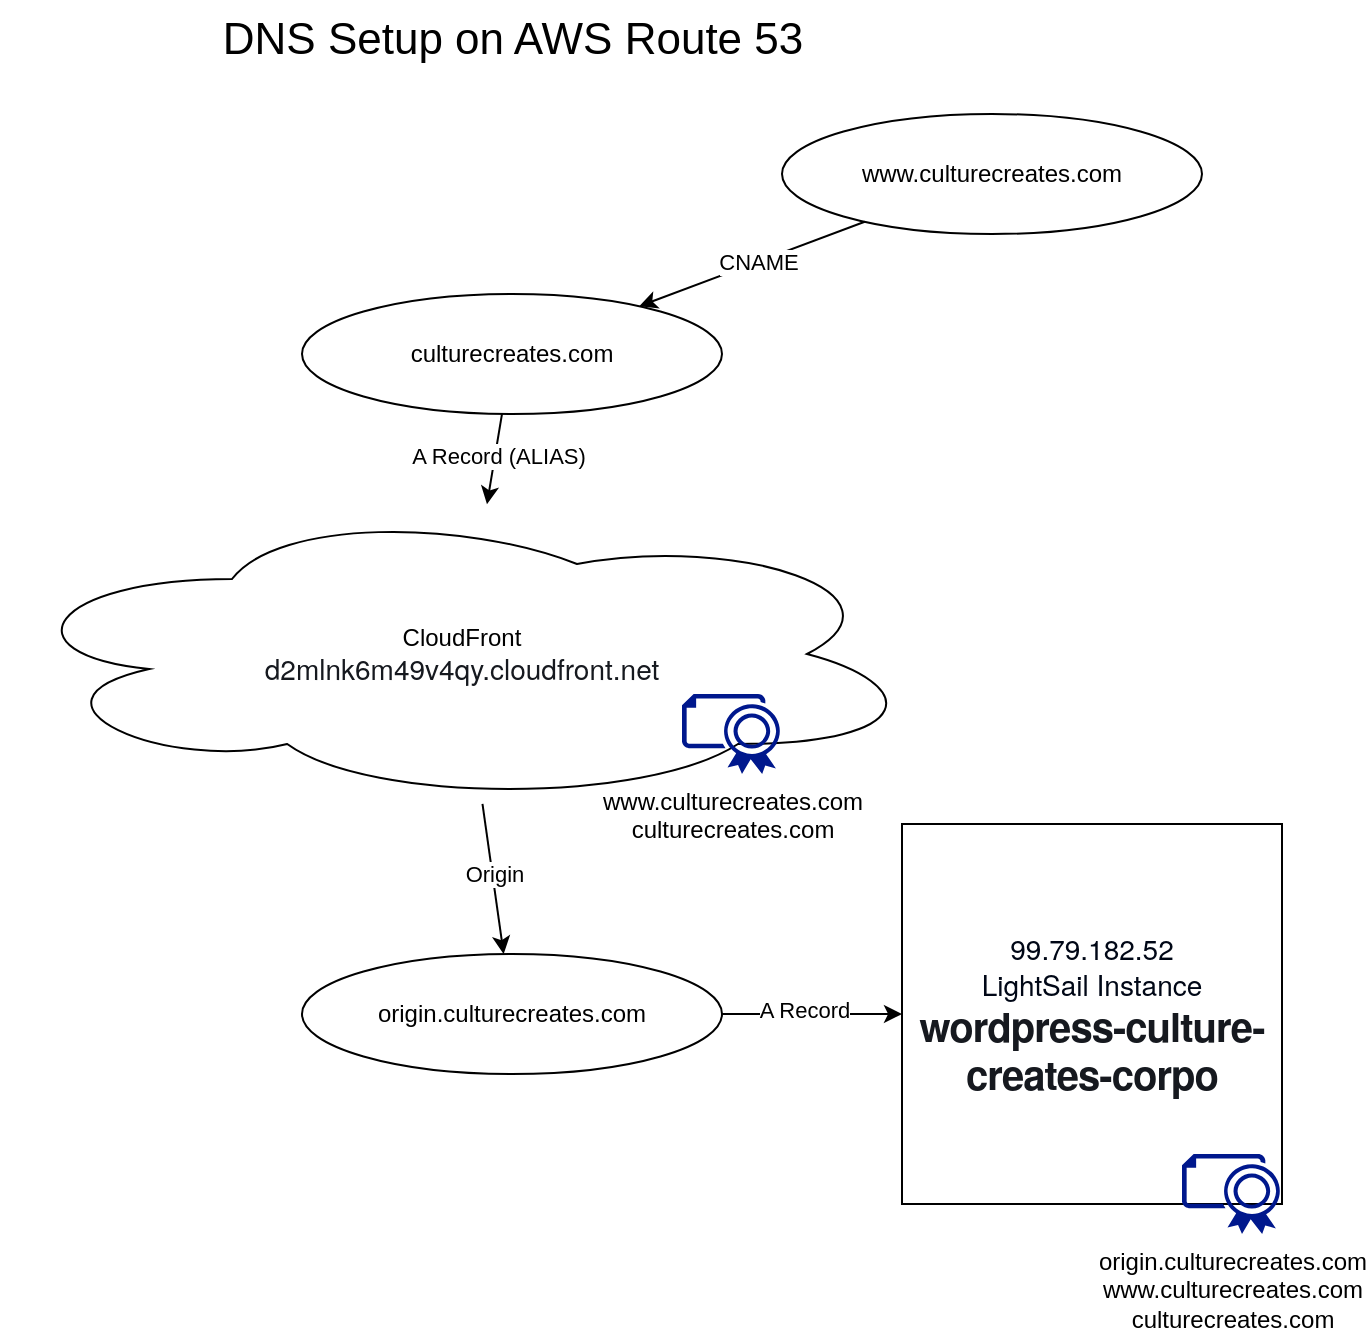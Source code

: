 <mxfile version="24.4.3" type="github">
  <diagram name="Page-1" id="66U-YrVXCCfPf5cJQVHg">
    <mxGraphModel dx="952" dy="699" grid="1" gridSize="10" guides="1" tooltips="1" connect="1" arrows="1" fold="1" page="1" pageScale="1" pageWidth="850" pageHeight="1100" background="none" math="0" shadow="0">
      <root>
        <mxCell id="0" />
        <mxCell id="1" parent="0" />
        <mxCell id="Y1XdUBZsQn69NxMOFHps-1" value="&lt;span style=&quot;text-align: start; caret-color: rgb(0, 7, 22); color: rgb(0, 7, 22); font-family: &amp;quot;Amazon Ember&amp;quot;, &amp;quot;Helvetica Neue&amp;quot;, Roboto, Arial, sans-serif; font-size: 14px; background-color: rgb(255, 255, 255);&quot;&gt;99.79.182.52&lt;/span&gt;&lt;br&gt;&lt;div&gt;&lt;span style=&quot;text-align: start; caret-color: rgb(0, 7, 22); color: rgb(0, 7, 22); font-family: &amp;quot;Amazon Ember&amp;quot;, &amp;quot;Helvetica Neue&amp;quot;, Roboto, Arial, sans-serif; font-size: 14px; background-color: rgb(255, 255, 255);&quot;&gt;LightSail Instance&lt;/span&gt;&lt;/div&gt;&lt;div&gt;&lt;span style=&quot;text-align: start; caret-color: rgb(22, 25, 31); color: rgb(22, 25, 31); font-family: &amp;quot;Amazon Ember&amp;quot;, &amp;quot;Helvetica Neue&amp;quot;, Roboto, Arial, sans-serif; font-weight: 700; letter-spacing: -0.48px; background-color: rgb(255, 255, 255);&quot;&gt;&lt;font style=&quot;font-size: 20px;&quot;&gt;wordpress-culture-creates-corpo&lt;/font&gt;&lt;/span&gt;&lt;span style=&quot;text-align: start; caret-color: rgb(0, 7, 22); color: rgb(0, 7, 22); font-family: &amp;quot;Amazon Ember&amp;quot;, &amp;quot;Helvetica Neue&amp;quot;, Roboto, Arial, sans-serif; font-size: 14px; background-color: rgb(255, 255, 255);&quot;&gt;&lt;br&gt;&lt;/span&gt;&lt;/div&gt;" style="whiteSpace=wrap;html=1;aspect=fixed;" vertex="1" parent="1">
          <mxGeometry x="530" y="435" width="190" height="190" as="geometry" />
        </mxCell>
        <mxCell id="Y1XdUBZsQn69NxMOFHps-2" value="" style="endArrow=classic;html=1;rounded=0;" edge="1" parent="1" source="Y1XdUBZsQn69NxMOFHps-17" target="Y1XdUBZsQn69NxMOFHps-1">
          <mxGeometry width="50" height="50" relative="1" as="geometry">
            <mxPoint x="330" y="260" as="sourcePoint" />
            <mxPoint x="440" y="250" as="targetPoint" />
          </mxGeometry>
        </mxCell>
        <mxCell id="Y1XdUBZsQn69NxMOFHps-16" value="A Record" style="edgeLabel;html=1;align=center;verticalAlign=middle;resizable=0;points=[];" vertex="1" connectable="0" parent="Y1XdUBZsQn69NxMOFHps-2">
          <mxGeometry x="-0.072" y="2" relative="1" as="geometry">
            <mxPoint x="-1" as="offset" />
          </mxGeometry>
        </mxCell>
        <mxCell id="Y1XdUBZsQn69NxMOFHps-3" value="CloudFront&lt;div&gt;&lt;span style=&quot;text-align: start; caret-color: rgb(22, 25, 31); color: rgb(22, 25, 31); font-family: &amp;quot;Amazon Ember&amp;quot;, &amp;quot;Helvetica Neue&amp;quot;, Roboto, Arial, sans-serif; font-size: 14px; background-color: rgb(255, 255, 255);&quot;&gt;d2mlnk6m49v4qy.cloudfront.net&lt;/span&gt;&lt;br&gt;&lt;/div&gt;" style="ellipse;shape=cloud;whiteSpace=wrap;html=1;" vertex="1" parent="1">
          <mxGeometry x="80" y="275" width="460" height="150" as="geometry" />
        </mxCell>
        <mxCell id="Y1XdUBZsQn69NxMOFHps-5" value="www.culturecreates.com" style="ellipse;whiteSpace=wrap;html=1;" vertex="1" parent="1">
          <mxGeometry x="470" y="80" width="210" height="60" as="geometry" />
        </mxCell>
        <mxCell id="Y1XdUBZsQn69NxMOFHps-6" value="culturecreates.com" style="ellipse;whiteSpace=wrap;html=1;" vertex="1" parent="1">
          <mxGeometry x="230" y="170" width="210" height="60" as="geometry" />
        </mxCell>
        <mxCell id="Y1XdUBZsQn69NxMOFHps-11" value="" style="endArrow=classic;html=1;rounded=0;" edge="1" parent="1" source="Y1XdUBZsQn69NxMOFHps-5" target="Y1XdUBZsQn69NxMOFHps-6">
          <mxGeometry width="50" height="50" relative="1" as="geometry">
            <mxPoint x="280" y="140" as="sourcePoint" />
            <mxPoint x="330" y="90" as="targetPoint" />
          </mxGeometry>
        </mxCell>
        <mxCell id="Y1XdUBZsQn69NxMOFHps-14" value="CNAME" style="edgeLabel;html=1;align=center;verticalAlign=middle;resizable=0;points=[];" vertex="1" connectable="0" parent="Y1XdUBZsQn69NxMOFHps-11">
          <mxGeometry x="-0.049" relative="1" as="geometry">
            <mxPoint as="offset" />
          </mxGeometry>
        </mxCell>
        <mxCell id="Y1XdUBZsQn69NxMOFHps-12" value="" style="endArrow=classic;html=1;rounded=0;" edge="1" parent="1" source="Y1XdUBZsQn69NxMOFHps-6" target="Y1XdUBZsQn69NxMOFHps-3">
          <mxGeometry width="50" height="50" relative="1" as="geometry">
            <mxPoint x="500" y="370" as="sourcePoint" />
            <mxPoint x="550" y="320" as="targetPoint" />
          </mxGeometry>
        </mxCell>
        <mxCell id="Y1XdUBZsQn69NxMOFHps-15" value="A Record (ALIAS)" style="edgeLabel;html=1;align=center;verticalAlign=middle;resizable=0;points=[];" vertex="1" connectable="0" parent="Y1XdUBZsQn69NxMOFHps-12">
          <mxGeometry x="-0.074" y="1" relative="1" as="geometry">
            <mxPoint as="offset" />
          </mxGeometry>
        </mxCell>
        <mxCell id="Y1XdUBZsQn69NxMOFHps-17" value="origin.culturecreates.com" style="ellipse;whiteSpace=wrap;html=1;" vertex="1" parent="1">
          <mxGeometry x="230" y="500" width="210" height="60" as="geometry" />
        </mxCell>
        <mxCell id="Y1XdUBZsQn69NxMOFHps-18" value="" style="endArrow=classic;html=1;rounded=0;" edge="1" parent="1" source="Y1XdUBZsQn69NxMOFHps-3" target="Y1XdUBZsQn69NxMOFHps-17">
          <mxGeometry width="50" height="50" relative="1" as="geometry">
            <mxPoint x="220" y="440" as="sourcePoint" />
            <mxPoint x="220" y="495" as="targetPoint" />
          </mxGeometry>
        </mxCell>
        <mxCell id="Y1XdUBZsQn69NxMOFHps-19" value="Origin" style="edgeLabel;html=1;align=center;verticalAlign=middle;resizable=0;points=[];" vertex="1" connectable="0" parent="Y1XdUBZsQn69NxMOFHps-18">
          <mxGeometry x="-0.074" y="1" relative="1" as="geometry">
            <mxPoint as="offset" />
          </mxGeometry>
        </mxCell>
        <mxCell id="Y1XdUBZsQn69NxMOFHps-20" value="origin.culturecreates.com&lt;div&gt;www.culturecreates.com&lt;/div&gt;&lt;div&gt;culturecreates.com&lt;/div&gt;" style="aspect=fixed;pointerEvents=1;shadow=0;dashed=0;html=1;strokeColor=none;labelPosition=center;verticalLabelPosition=bottom;verticalAlign=top;align=center;fillColor=#00188D;shape=mxgraph.azure.certificate;" vertex="1" parent="1">
          <mxGeometry x="670" y="600" width="50" height="40" as="geometry" />
        </mxCell>
        <mxCell id="Y1XdUBZsQn69NxMOFHps-22" value="&lt;div&gt;www.culturecreates.com&lt;/div&gt;&lt;div&gt;culturecreates.com&lt;/div&gt;" style="sketch=0;aspect=fixed;pointerEvents=1;shadow=0;dashed=0;html=1;strokeColor=none;labelPosition=center;verticalLabelPosition=bottom;verticalAlign=top;align=center;fillColor=#00188D;shape=mxgraph.azure.certificate;labelBackgroundColor=none;labelBorderColor=none;" vertex="1" parent="1">
          <mxGeometry x="420" y="370" width="50" height="40" as="geometry" />
        </mxCell>
        <mxCell id="Y1XdUBZsQn69NxMOFHps-23" value="DNS Setup on AWS Route 53" style="text;html=1;align=center;verticalAlign=middle;resizable=0;points=[];autosize=1;strokeColor=none;fillColor=none;fontSize=22;" vertex="1" parent="1">
          <mxGeometry x="180" y="23" width="310" height="40" as="geometry" />
        </mxCell>
      </root>
    </mxGraphModel>
  </diagram>
</mxfile>
